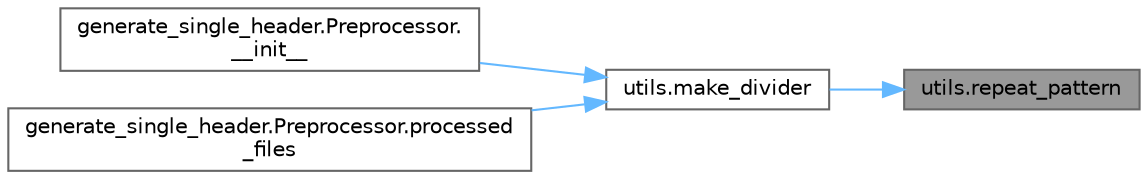 digraph "utils.repeat_pattern"
{
 // LATEX_PDF_SIZE
  bgcolor="transparent";
  edge [fontname=Helvetica,fontsize=10,labelfontname=Helvetica,labelfontsize=10];
  node [fontname=Helvetica,fontsize=10,shape=box,height=0.2,width=0.4];
  rankdir="RL";
  Node1 [id="Node000001",label="utils.repeat_pattern",height=0.2,width=0.4,color="gray40", fillcolor="grey60", style="filled", fontcolor="black",tooltip=" "];
  Node1 -> Node2 [id="edge4_Node000001_Node000002",dir="back",color="steelblue1",style="solid",tooltip=" "];
  Node2 [id="Node000002",label="utils.make_divider",height=0.2,width=0.4,color="grey40", fillcolor="white", style="filled",URL="$namespaceutils.html#a672f14c352f57c5a1d04cc1ce55214a2",tooltip=" "];
  Node2 -> Node3 [id="edge5_Node000002_Node000003",dir="back",color="steelblue1",style="solid",tooltip=" "];
  Node3 [id="Node000003",label="generate_single_header.Preprocessor.\l__init__",height=0.2,width=0.4,color="grey40", fillcolor="white", style="filled",URL="$classgenerate__single__header_1_1_preprocessor.html#ad28df14c79fe1c52d6a7aca75ca8772c",tooltip=" "];
  Node2 -> Node4 [id="edge6_Node000002_Node000004",dir="back",color="steelblue1",style="solid",tooltip=" "];
  Node4 [id="Node000004",label="generate_single_header.Preprocessor.processed\l_files",height=0.2,width=0.4,color="grey40", fillcolor="white", style="filled",URL="$classgenerate__single__header_1_1_preprocessor.html#a43109fb8bb471a1a931c89c00ad33251",tooltip=" "];
}
